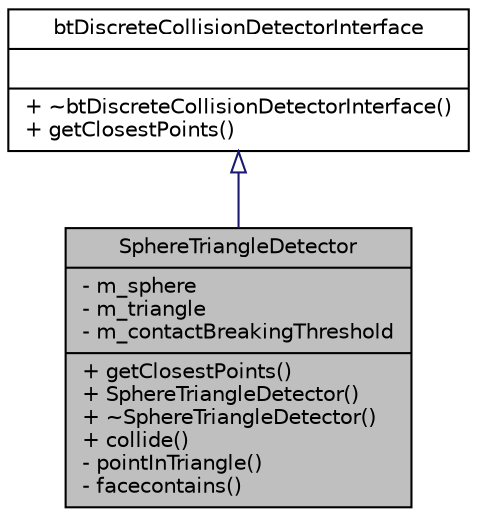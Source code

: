 digraph G
{
  edge [fontname="Helvetica",fontsize="10",labelfontname="Helvetica",labelfontsize="10"];
  node [fontname="Helvetica",fontsize="10",shape=record];
  Node1 [label="{SphereTriangleDetector\n|- m_sphere\l- m_triangle\l- m_contactBreakingThreshold\l|+ getClosestPoints()\l+ SphereTriangleDetector()\l+ ~SphereTriangleDetector()\l+ collide()\l- pointInTriangle()\l- facecontains()\l}",height=0.2,width=0.4,color="black", fillcolor="grey75", style="filled" fontcolor="black"];
  Node2 -> Node1 [dir=back,color="midnightblue",fontsize="10",style="solid",arrowtail="empty",fontname="Helvetica"];
  Node2 [label="{btDiscreteCollisionDetectorInterface\n||+ ~btDiscreteCollisionDetectorInterface()\l+ getClosestPoints()\l}",height=0.2,width=0.4,color="black", fillcolor="white", style="filled",URL="$d0/dbb/structbtDiscreteCollisionDetectorInterface.html"];
}

